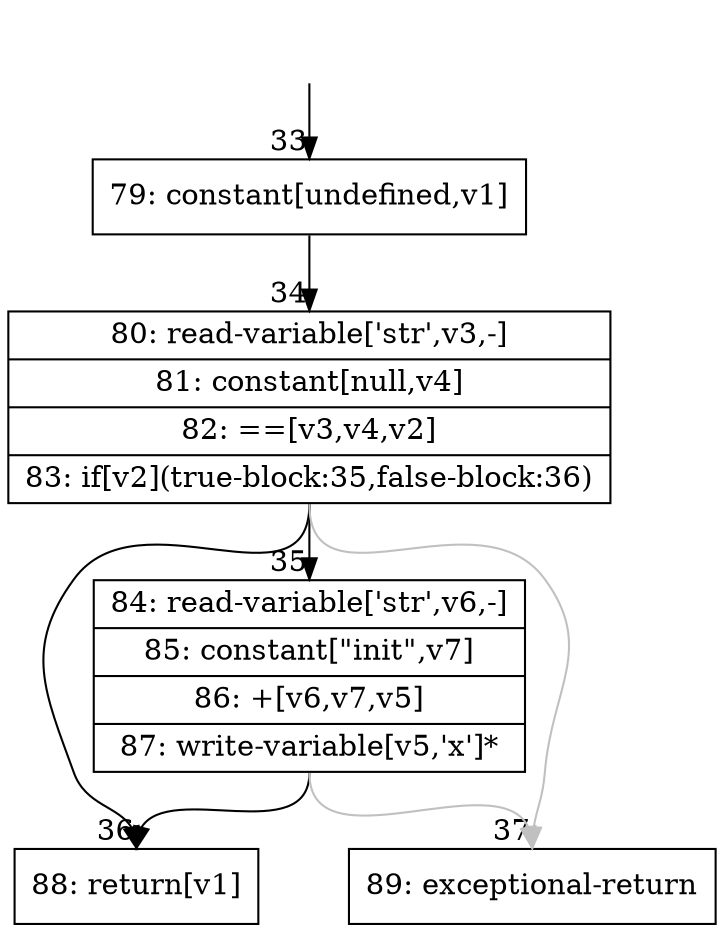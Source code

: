 digraph {
rankdir="TD"
BB_entry6[shape=none,label=""];
BB_entry6 -> BB33 [tailport=s, headport=n, headlabel="    33"]
BB33 [shape=record label="{79: constant[undefined,v1]}" ] 
BB33 -> BB34 [tailport=s, headport=n, headlabel="      34"]
BB34 [shape=record label="{80: read-variable['str',v3,-]|81: constant[null,v4]|82: ==[v3,v4,v2]|83: if[v2](true-block:35,false-block:36)}" ] 
BB34 -> BB35 [tailport=s, headport=n, headlabel="      35"]
BB34 -> BB36 [tailport=s, headport=n, headlabel="      36"]
BB34 -> BB37 [tailport=s, headport=n, color=gray, headlabel="      37"]
BB35 [shape=record label="{84: read-variable['str',v6,-]|85: constant[\"init\",v7]|86: +[v6,v7,v5]|87: write-variable[v5,'x']*}" ] 
BB35 -> BB36 [tailport=s, headport=n]
BB35 -> BB37 [tailport=s, headport=n, color=gray]
BB36 [shape=record label="{88: return[v1]}" ] 
BB37 [shape=record label="{89: exceptional-return}" ] 
//#$~ 46
}
